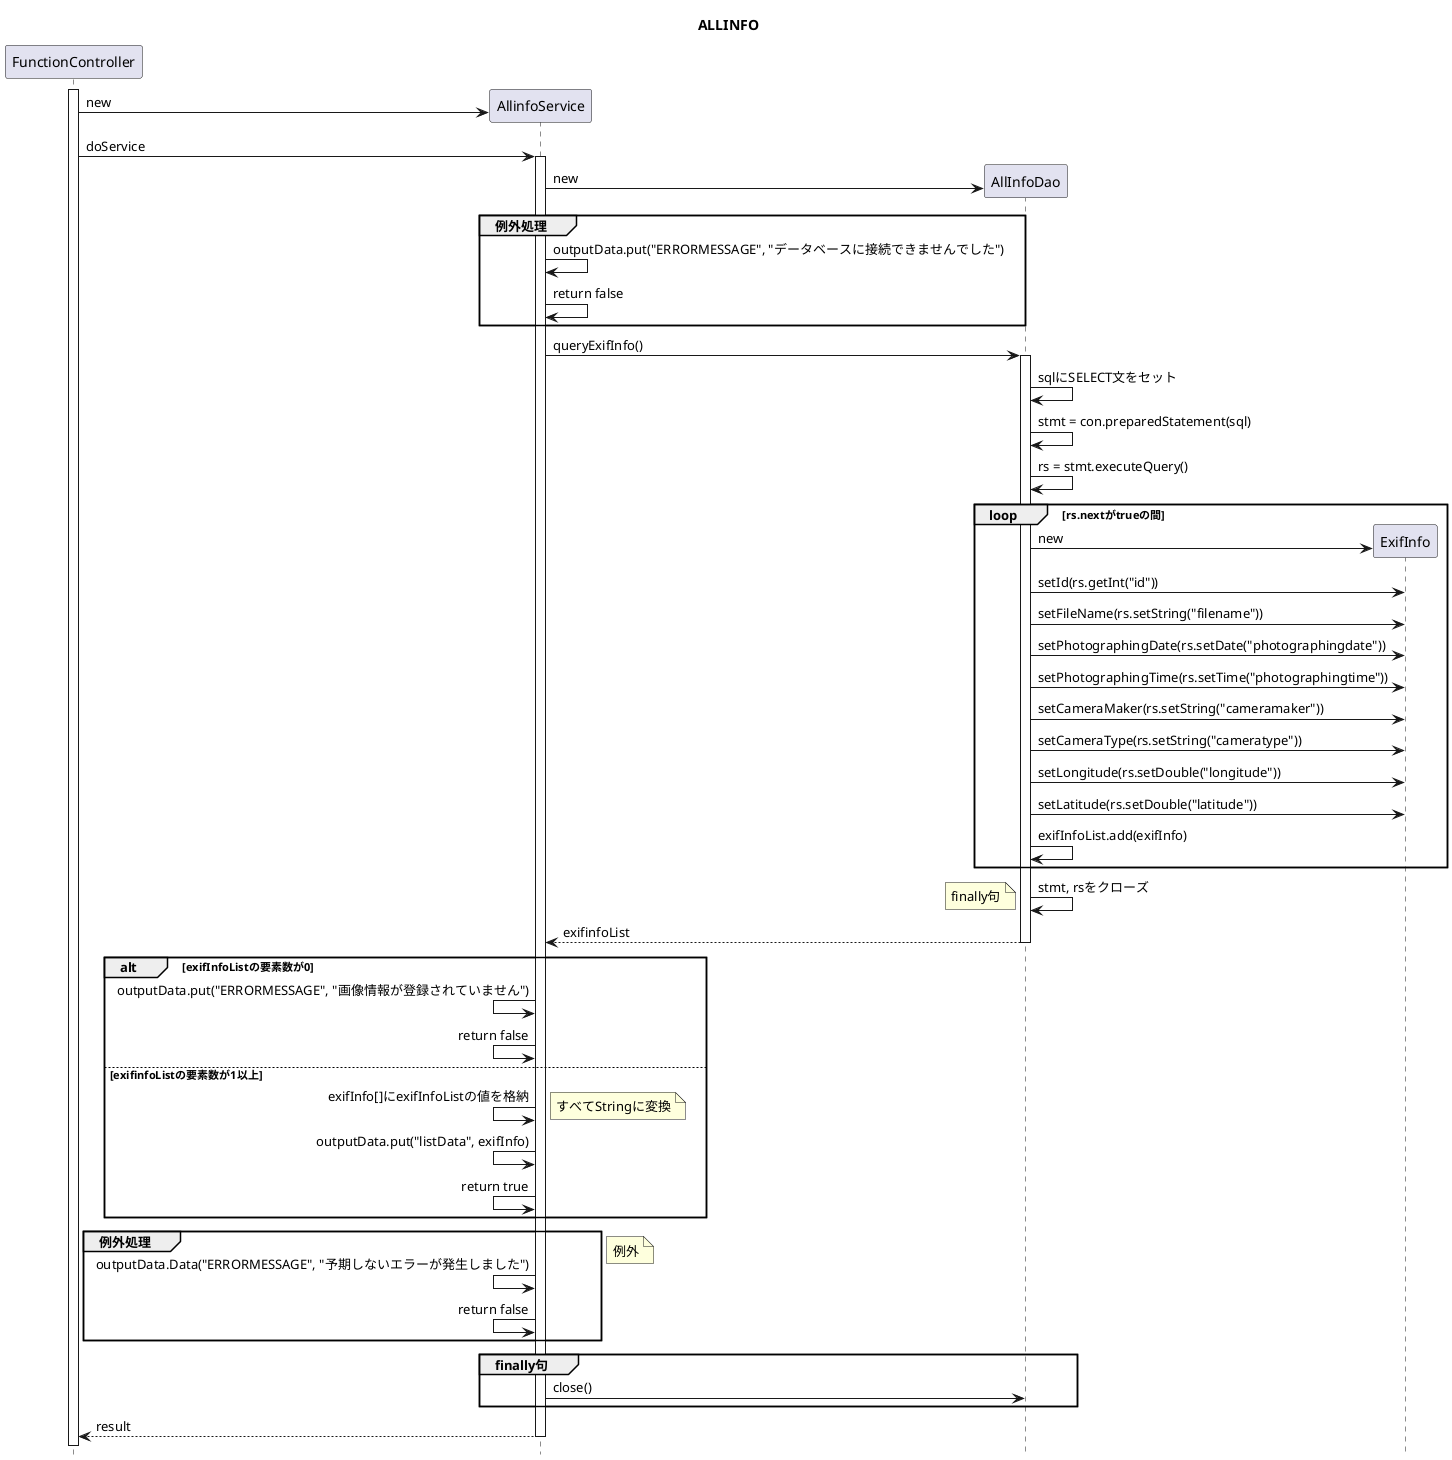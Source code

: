 @startuml 
hide footbox
Title ALLINFO
participant FunctionController
participant AllinfoService
participant AllInfoDao
Participant ExifInfo

activate FunctionController
create AllinfoService
FunctionController -> AllinfoService : new
FunctionController -> AllinfoService : doService
activate AllinfoService
create AllInfoDao
AllinfoService -> AllInfoDao    : new
group 例外処理
    AllinfoService -> AllinfoService : outputData.put("ERRORMESSAGE", "データベースに接続できませんでした")
    AllinfoService -> AllinfoService : return false
end
AllinfoService -> AllInfoDao : queryExifInfo()
activate AllInfoDao
AllInfoDao -> AllInfoDao : sqlにSELECT文をセット
AllInfoDao -> AllInfoDao : stmt = con.preparedStatement(sql)
AllInfoDao -> AllInfoDao : rs = stmt.executeQuery()
loop rs.nextがtrueの間
    create  ExifInfo
    AllInfoDao -> ExifInfo : new
    AllInfoDao -> ExifInfo : setId(rs.getInt("id"))
    AllInfoDao -> ExifInfo : setFileName(rs.setString("filename"))
    AllInfoDao -> ExifInfo : setPhotographingDate(rs.setDate("photographingdate"))
    AllInfoDao -> ExifInfo : setPhotographingTime(rs.setTime("photographingtime"))
    AllInfoDao -> ExifInfo : setCameraMaker(rs.setString("cameramaker"))
    AllInfoDao -> ExifInfo : setCameraType(rs.setString("cameratype"))
    AllInfoDao -> ExifInfo : setLongitude(rs.setDouble("longitude"))
    AllInfoDao -> ExifInfo : setLatitude(rs.setDouble("latitude"))
    AllInfoDao -> AllInfoDao : exifInfoList.add(exifInfo)
end
AllInfoDao -> AllInfoDao : stmt, rsをクローズ
note left: finally句
AllinfoService <-- AllInfoDao : exifinfoList
deactivate AllInfoDao

alt exifInfoListの要素数が0
    AllinfoService <- AllinfoService : outputData.put("ERRORMESSAGE", "画像情報が登録されていません")
    AllinfoService <- AllinfoService : return false
else exifinfoListの要素数が1以上
    AllinfoService <- AllinfoService : exifInfo[]にexifInfoListの値を格納
    note right: すべてStringに変換
    AllinfoService <- AllinfoService : outputData.put("listData", exifInfo)
    AllinfoService <- AllinfoService : return true
end
group 例外処理
    AllinfoService <- AllinfoService : outputData.Data("ERRORMESSAGE", "予期しないエラーが発生しました")
    AllinfoService <- AllinfoService : return false
end
note right: 例外

group finally句
    AllinfoService -> AllInfoDao : close()
end
FunctionController <-- AllinfoService : result
deactivate AllinfoService

@enduml
